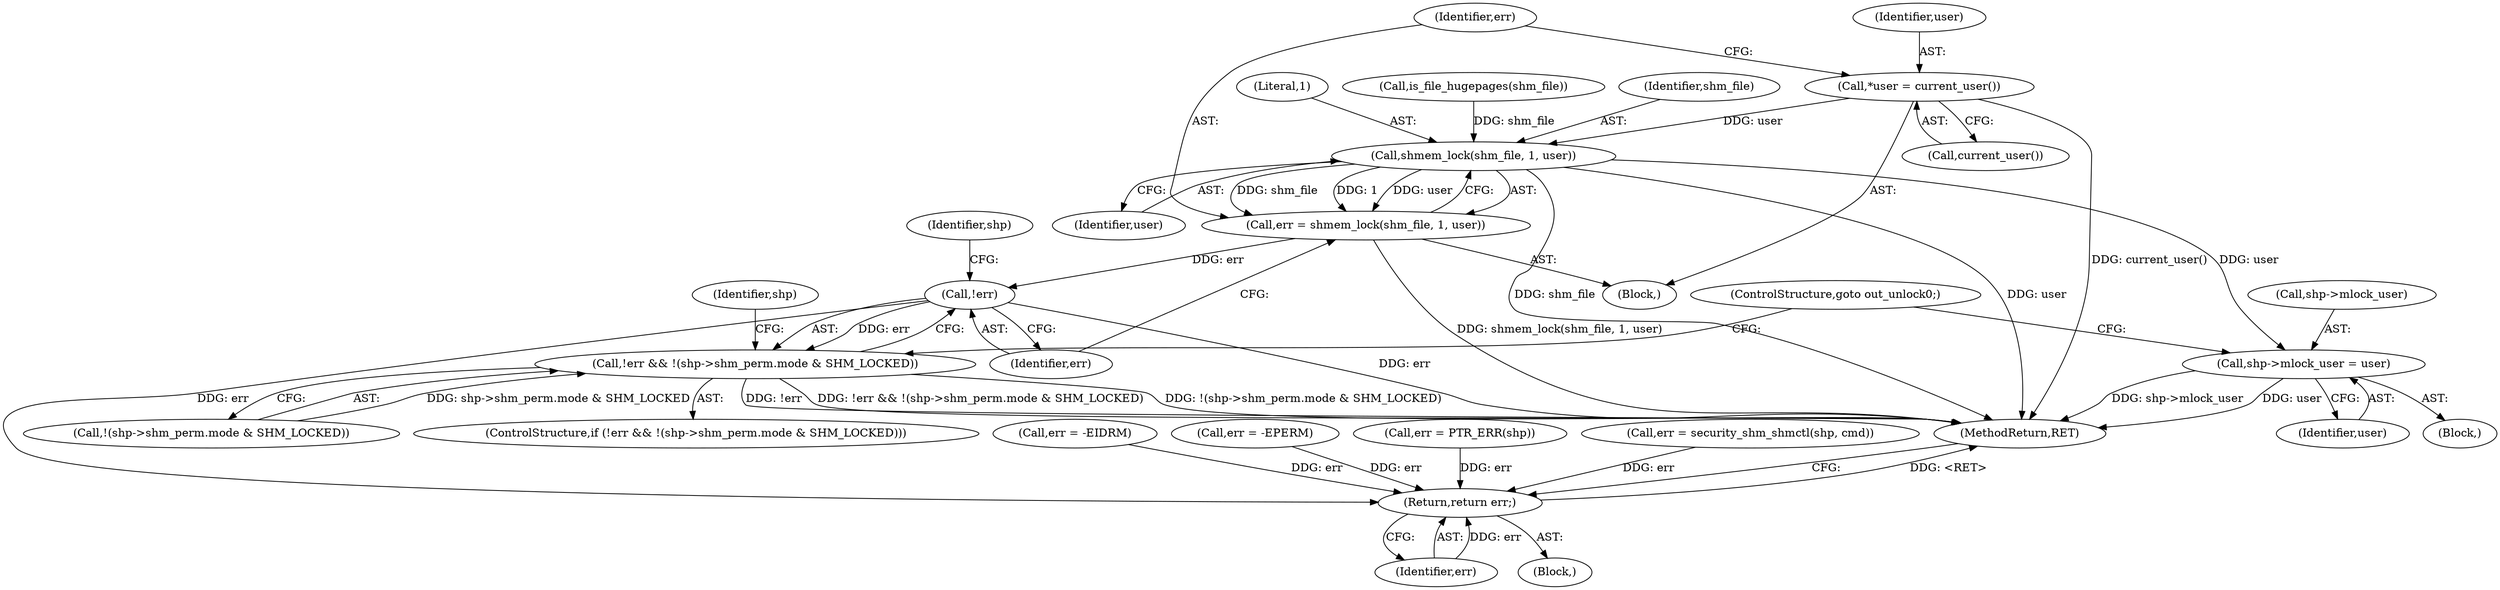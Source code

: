 digraph "0_linux_a399b29dfbaaaf91162b2dc5a5875dd51bbfa2a1@pointer" {
"1000267" [label="(Call,*user = current_user())"];
"1000272" [label="(Call,shmem_lock(shm_file, 1, user))"];
"1000270" [label="(Call,err = shmem_lock(shm_file, 1, user))"];
"1000278" [label="(Call,!err)"];
"1000277" [label="(Call,!err && !(shp->shm_perm.mode & SHM_LOCKED))"];
"1000358" [label="(Return,return err;)"];
"1000296" [label="(Call,shp->mlock_user = user)"];
"1000258" [label="(Call,is_file_hugepages(shm_file))"];
"1000288" [label="(Block,)"];
"1000267" [label="(Call,*user = current_user())"];
"1000275" [label="(Identifier,user)"];
"1000280" [label="(Call,!(shp->shm_perm.mode & SHM_LOCKED))"];
"1000265" [label="(Block,)"];
"1000279" [label="(Identifier,err)"];
"1000359" [label="(Identifier,err)"];
"1000277" [label="(Call,!err && !(shp->shm_perm.mode & SHM_LOCKED))"];
"1000252" [label="(Call,err = -EIDRM)"];
"1000210" [label="(Call,err = -EPERM)"];
"1000296" [label="(Call,shp->mlock_user = user)"];
"1000292" [label="(Identifier,shp)"];
"1000110" [label="(Block,)"];
"1000269" [label="(Call,current_user())"];
"1000272" [label="(Call,shmem_lock(shm_file, 1, user))"];
"1000301" [label="(ControlStructure,goto out_unlock0;)"];
"1000273" [label="(Identifier,shm_file)"];
"1000358" [label="(Return,return err;)"];
"1000284" [label="(Identifier,shp)"];
"1000175" [label="(Call,err = PTR_ERR(shp))"];
"1000271" [label="(Identifier,err)"];
"1000297" [label="(Call,shp->mlock_user)"];
"1000300" [label="(Identifier,user)"];
"1000268" [label="(Identifier,user)"];
"1000360" [label="(MethodReturn,RET)"];
"1000278" [label="(Call,!err)"];
"1000270" [label="(Call,err = shmem_lock(shm_file, 1, user))"];
"1000185" [label="(Call,err = security_shm_shmctl(shp, cmd))"];
"1000276" [label="(ControlStructure,if (!err && !(shp->shm_perm.mode & SHM_LOCKED)))"];
"1000274" [label="(Literal,1)"];
"1000267" -> "1000265"  [label="AST: "];
"1000267" -> "1000269"  [label="CFG: "];
"1000268" -> "1000267"  [label="AST: "];
"1000269" -> "1000267"  [label="AST: "];
"1000271" -> "1000267"  [label="CFG: "];
"1000267" -> "1000360"  [label="DDG: current_user()"];
"1000267" -> "1000272"  [label="DDG: user"];
"1000272" -> "1000270"  [label="AST: "];
"1000272" -> "1000275"  [label="CFG: "];
"1000273" -> "1000272"  [label="AST: "];
"1000274" -> "1000272"  [label="AST: "];
"1000275" -> "1000272"  [label="AST: "];
"1000270" -> "1000272"  [label="CFG: "];
"1000272" -> "1000360"  [label="DDG: user"];
"1000272" -> "1000360"  [label="DDG: shm_file"];
"1000272" -> "1000270"  [label="DDG: shm_file"];
"1000272" -> "1000270"  [label="DDG: 1"];
"1000272" -> "1000270"  [label="DDG: user"];
"1000258" -> "1000272"  [label="DDG: shm_file"];
"1000272" -> "1000296"  [label="DDG: user"];
"1000270" -> "1000265"  [label="AST: "];
"1000271" -> "1000270"  [label="AST: "];
"1000279" -> "1000270"  [label="CFG: "];
"1000270" -> "1000360"  [label="DDG: shmem_lock(shm_file, 1, user)"];
"1000270" -> "1000278"  [label="DDG: err"];
"1000278" -> "1000277"  [label="AST: "];
"1000278" -> "1000279"  [label="CFG: "];
"1000279" -> "1000278"  [label="AST: "];
"1000284" -> "1000278"  [label="CFG: "];
"1000277" -> "1000278"  [label="CFG: "];
"1000278" -> "1000360"  [label="DDG: err"];
"1000278" -> "1000277"  [label="DDG: err"];
"1000278" -> "1000358"  [label="DDG: err"];
"1000277" -> "1000276"  [label="AST: "];
"1000277" -> "1000280"  [label="CFG: "];
"1000280" -> "1000277"  [label="AST: "];
"1000292" -> "1000277"  [label="CFG: "];
"1000301" -> "1000277"  [label="CFG: "];
"1000277" -> "1000360"  [label="DDG: !(shp->shm_perm.mode & SHM_LOCKED)"];
"1000277" -> "1000360"  [label="DDG: !err"];
"1000277" -> "1000360"  [label="DDG: !err && !(shp->shm_perm.mode & SHM_LOCKED)"];
"1000280" -> "1000277"  [label="DDG: shp->shm_perm.mode & SHM_LOCKED"];
"1000358" -> "1000110"  [label="AST: "];
"1000358" -> "1000359"  [label="CFG: "];
"1000359" -> "1000358"  [label="AST: "];
"1000360" -> "1000358"  [label="CFG: "];
"1000358" -> "1000360"  [label="DDG: <RET>"];
"1000359" -> "1000358"  [label="DDG: err"];
"1000185" -> "1000358"  [label="DDG: err"];
"1000252" -> "1000358"  [label="DDG: err"];
"1000175" -> "1000358"  [label="DDG: err"];
"1000210" -> "1000358"  [label="DDG: err"];
"1000296" -> "1000288"  [label="AST: "];
"1000296" -> "1000300"  [label="CFG: "];
"1000297" -> "1000296"  [label="AST: "];
"1000300" -> "1000296"  [label="AST: "];
"1000301" -> "1000296"  [label="CFG: "];
"1000296" -> "1000360"  [label="DDG: user"];
"1000296" -> "1000360"  [label="DDG: shp->mlock_user"];
}
